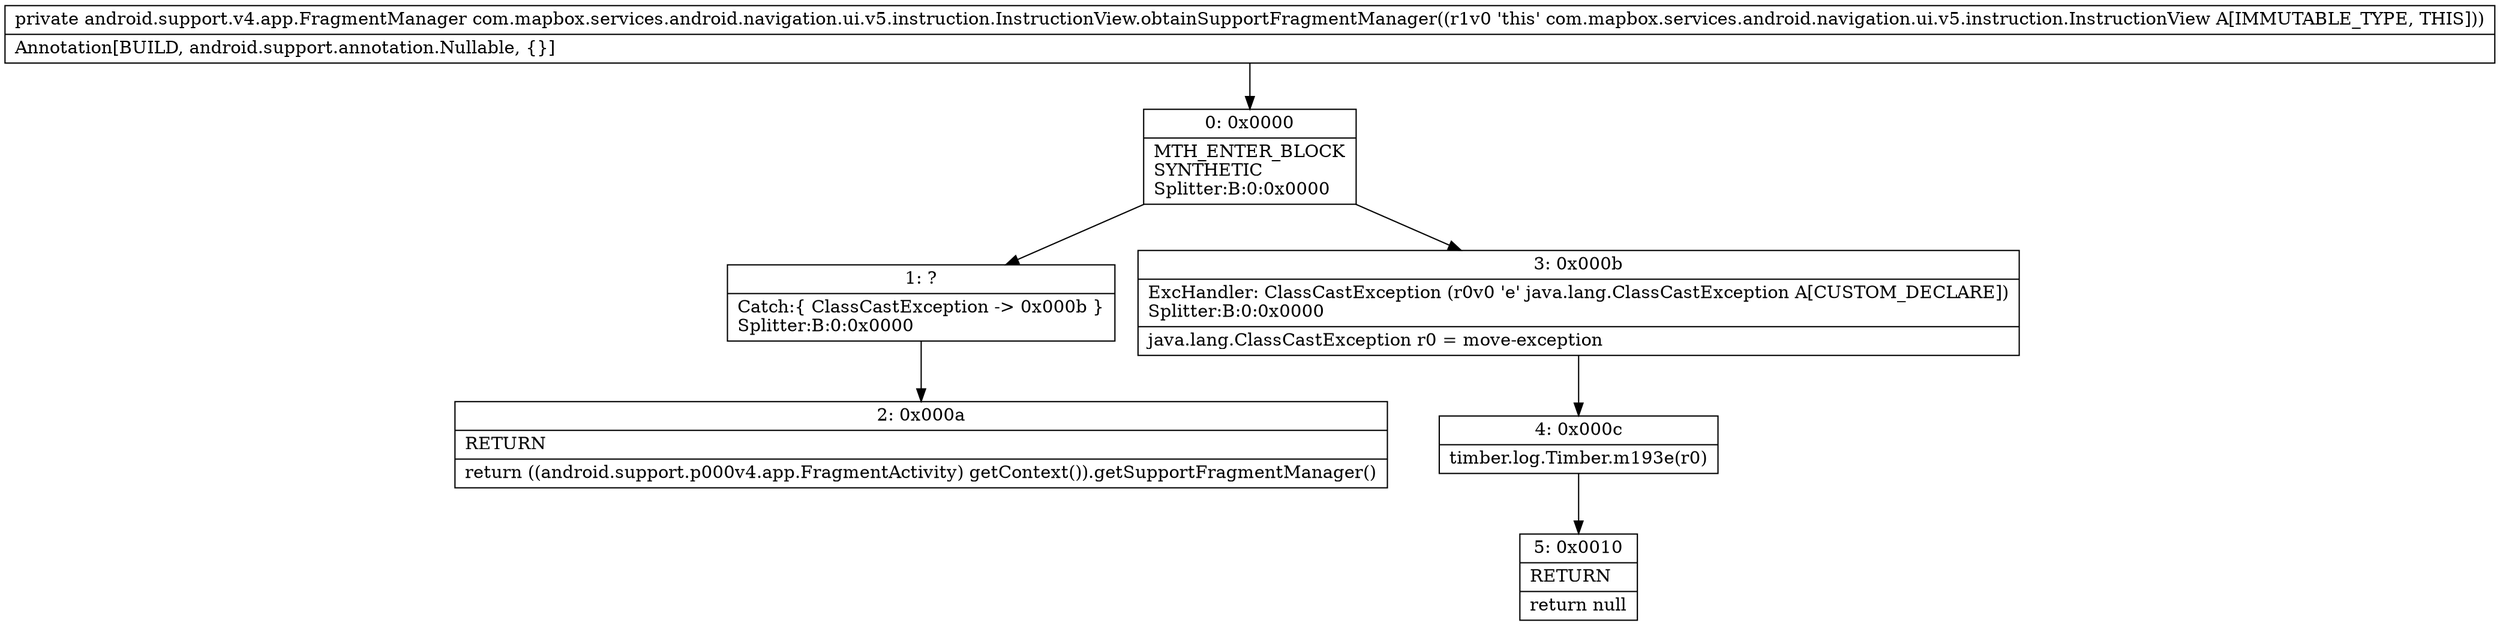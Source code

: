 digraph "CFG forcom.mapbox.services.android.navigation.ui.v5.instruction.InstructionView.obtainSupportFragmentManager()Landroid\/support\/v4\/app\/FragmentManager;" {
Node_0 [shape=record,label="{0\:\ 0x0000|MTH_ENTER_BLOCK\lSYNTHETIC\lSplitter:B:0:0x0000\l}"];
Node_1 [shape=record,label="{1\:\ ?|Catch:\{ ClassCastException \-\> 0x000b \}\lSplitter:B:0:0x0000\l}"];
Node_2 [shape=record,label="{2\:\ 0x000a|RETURN\l|return ((android.support.p000v4.app.FragmentActivity) getContext()).getSupportFragmentManager()\l}"];
Node_3 [shape=record,label="{3\:\ 0x000b|ExcHandler: ClassCastException (r0v0 'e' java.lang.ClassCastException A[CUSTOM_DECLARE])\lSplitter:B:0:0x0000\l|java.lang.ClassCastException r0 = move\-exception\l}"];
Node_4 [shape=record,label="{4\:\ 0x000c|timber.log.Timber.m193e(r0)\l}"];
Node_5 [shape=record,label="{5\:\ 0x0010|RETURN\l|return null\l}"];
MethodNode[shape=record,label="{private android.support.v4.app.FragmentManager com.mapbox.services.android.navigation.ui.v5.instruction.InstructionView.obtainSupportFragmentManager((r1v0 'this' com.mapbox.services.android.navigation.ui.v5.instruction.InstructionView A[IMMUTABLE_TYPE, THIS]))  | Annotation[BUILD, android.support.annotation.Nullable, \{\}]\l}"];
MethodNode -> Node_0;
Node_0 -> Node_1;
Node_0 -> Node_3;
Node_1 -> Node_2;
Node_3 -> Node_4;
Node_4 -> Node_5;
}


